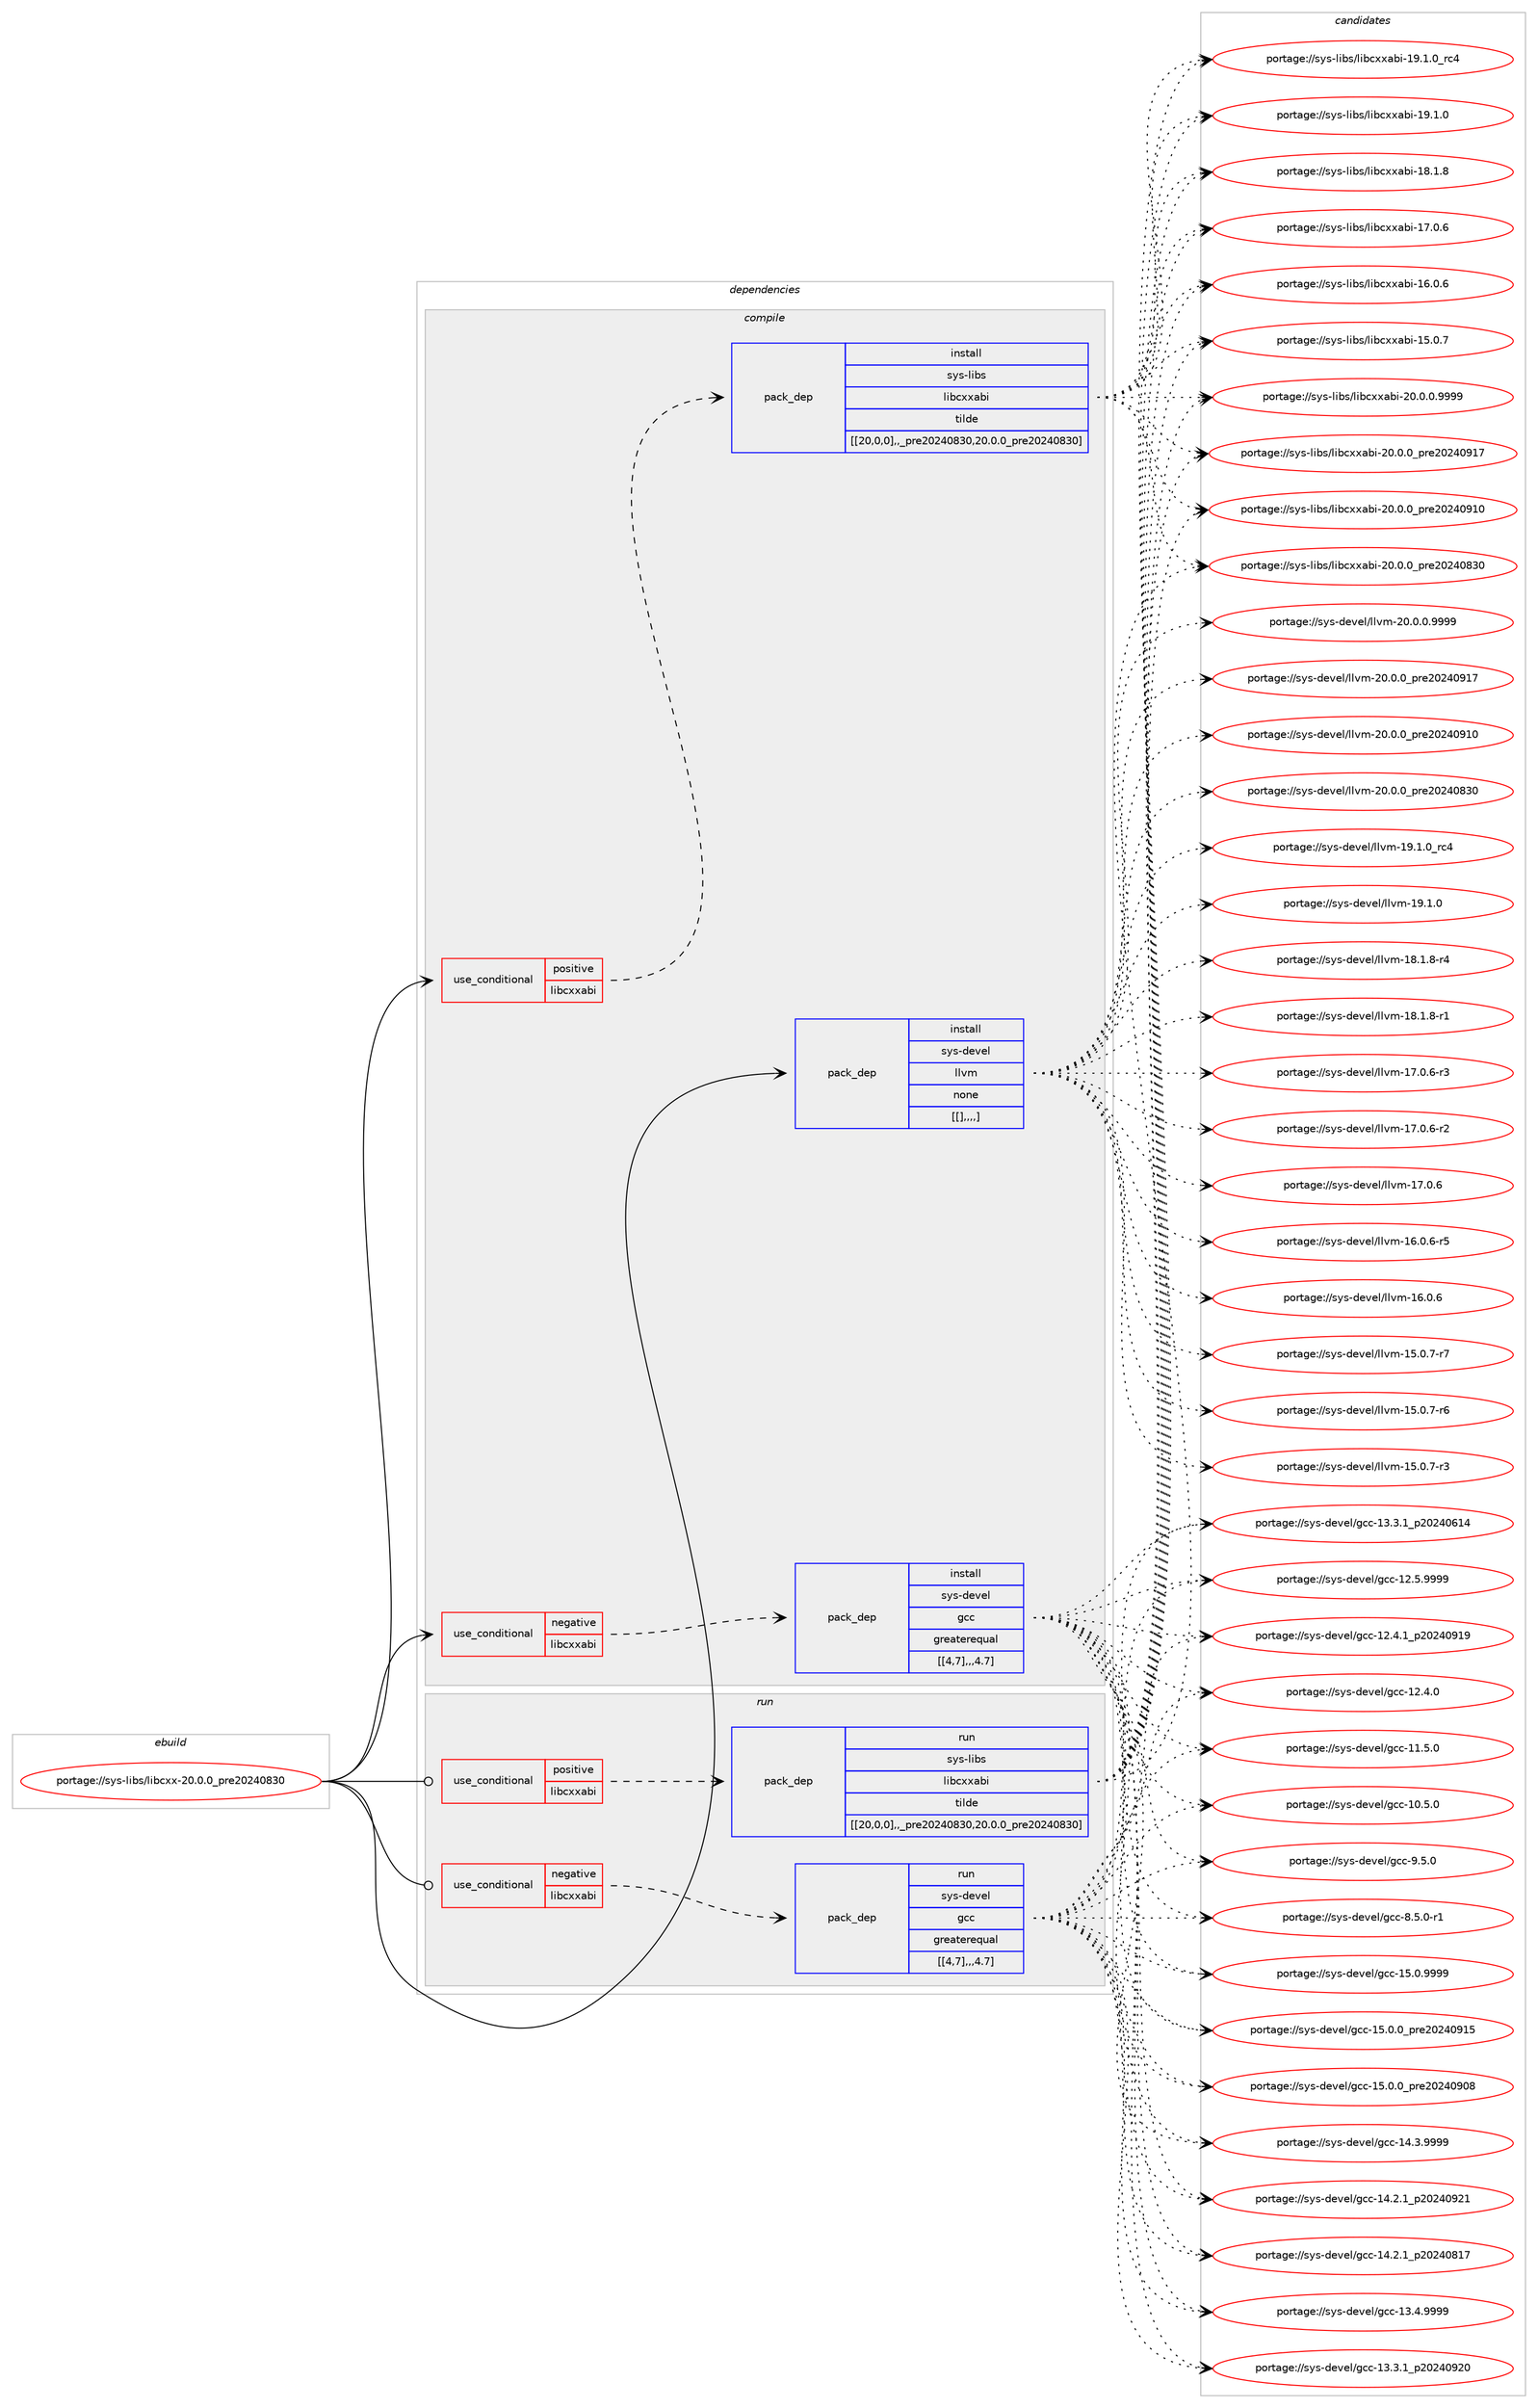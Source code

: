 digraph prolog {

# *************
# Graph options
# *************

newrank=true;
concentrate=true;
compound=true;
graph [rankdir=LR,fontname=Helvetica,fontsize=10,ranksep=1.5];#, ranksep=2.5, nodesep=0.2];
edge  [arrowhead=vee];
node  [fontname=Helvetica,fontsize=10];

# **********
# The ebuild
# **********

subgraph cluster_leftcol {
color=gray;
label=<<i>ebuild</i>>;
id [label="portage://sys-libs/libcxx-20.0.0_pre20240830", color=red, width=4, href="../sys-libs/libcxx-20.0.0_pre20240830.svg"];
}

# ****************
# The dependencies
# ****************

subgraph cluster_midcol {
color=gray;
label=<<i>dependencies</i>>;
subgraph cluster_compile {
fillcolor="#eeeeee";
style=filled;
label=<<i>compile</i>>;
subgraph cond122433 {
dependency453951 [label=<<TABLE BORDER="0" CELLBORDER="1" CELLSPACING="0" CELLPADDING="4"><TR><TD ROWSPAN="3" CELLPADDING="10">use_conditional</TD></TR><TR><TD>negative</TD></TR><TR><TD>libcxxabi</TD></TR></TABLE>>, shape=none, color=red];
subgraph pack328514 {
dependency453952 [label=<<TABLE BORDER="0" CELLBORDER="1" CELLSPACING="0" CELLPADDING="4" WIDTH="220"><TR><TD ROWSPAN="6" CELLPADDING="30">pack_dep</TD></TR><TR><TD WIDTH="110">install</TD></TR><TR><TD>sys-devel</TD></TR><TR><TD>gcc</TD></TR><TR><TD>greaterequal</TD></TR><TR><TD>[[4,7],,,4.7]</TD></TR></TABLE>>, shape=none, color=blue];
}
dependency453951:e -> dependency453952:w [weight=20,style="dashed",arrowhead="vee"];
}
id:e -> dependency453951:w [weight=20,style="solid",arrowhead="vee"];
subgraph cond122434 {
dependency453953 [label=<<TABLE BORDER="0" CELLBORDER="1" CELLSPACING="0" CELLPADDING="4"><TR><TD ROWSPAN="3" CELLPADDING="10">use_conditional</TD></TR><TR><TD>positive</TD></TR><TR><TD>libcxxabi</TD></TR></TABLE>>, shape=none, color=red];
subgraph pack328515 {
dependency453954 [label=<<TABLE BORDER="0" CELLBORDER="1" CELLSPACING="0" CELLPADDING="4" WIDTH="220"><TR><TD ROWSPAN="6" CELLPADDING="30">pack_dep</TD></TR><TR><TD WIDTH="110">install</TD></TR><TR><TD>sys-libs</TD></TR><TR><TD>libcxxabi</TD></TR><TR><TD>tilde</TD></TR><TR><TD>[[20,0,0],,_pre20240830,20.0.0_pre20240830]</TD></TR></TABLE>>, shape=none, color=blue];
}
dependency453953:e -> dependency453954:w [weight=20,style="dashed",arrowhead="vee"];
}
id:e -> dependency453953:w [weight=20,style="solid",arrowhead="vee"];
subgraph pack328516 {
dependency453955 [label=<<TABLE BORDER="0" CELLBORDER="1" CELLSPACING="0" CELLPADDING="4" WIDTH="220"><TR><TD ROWSPAN="6" CELLPADDING="30">pack_dep</TD></TR><TR><TD WIDTH="110">install</TD></TR><TR><TD>sys-devel</TD></TR><TR><TD>llvm</TD></TR><TR><TD>none</TD></TR><TR><TD>[[],,,,]</TD></TR></TABLE>>, shape=none, color=blue];
}
id:e -> dependency453955:w [weight=20,style="solid",arrowhead="vee"];
}
subgraph cluster_compileandrun {
fillcolor="#eeeeee";
style=filled;
label=<<i>compile and run</i>>;
}
subgraph cluster_run {
fillcolor="#eeeeee";
style=filled;
label=<<i>run</i>>;
subgraph cond122435 {
dependency453956 [label=<<TABLE BORDER="0" CELLBORDER="1" CELLSPACING="0" CELLPADDING="4"><TR><TD ROWSPAN="3" CELLPADDING="10">use_conditional</TD></TR><TR><TD>negative</TD></TR><TR><TD>libcxxabi</TD></TR></TABLE>>, shape=none, color=red];
subgraph pack328517 {
dependency453957 [label=<<TABLE BORDER="0" CELLBORDER="1" CELLSPACING="0" CELLPADDING="4" WIDTH="220"><TR><TD ROWSPAN="6" CELLPADDING="30">pack_dep</TD></TR><TR><TD WIDTH="110">run</TD></TR><TR><TD>sys-devel</TD></TR><TR><TD>gcc</TD></TR><TR><TD>greaterequal</TD></TR><TR><TD>[[4,7],,,4.7]</TD></TR></TABLE>>, shape=none, color=blue];
}
dependency453956:e -> dependency453957:w [weight=20,style="dashed",arrowhead="vee"];
}
id:e -> dependency453956:w [weight=20,style="solid",arrowhead="odot"];
subgraph cond122436 {
dependency453958 [label=<<TABLE BORDER="0" CELLBORDER="1" CELLSPACING="0" CELLPADDING="4"><TR><TD ROWSPAN="3" CELLPADDING="10">use_conditional</TD></TR><TR><TD>positive</TD></TR><TR><TD>libcxxabi</TD></TR></TABLE>>, shape=none, color=red];
subgraph pack328518 {
dependency453959 [label=<<TABLE BORDER="0" CELLBORDER="1" CELLSPACING="0" CELLPADDING="4" WIDTH="220"><TR><TD ROWSPAN="6" CELLPADDING="30">pack_dep</TD></TR><TR><TD WIDTH="110">run</TD></TR><TR><TD>sys-libs</TD></TR><TR><TD>libcxxabi</TD></TR><TR><TD>tilde</TD></TR><TR><TD>[[20,0,0],,_pre20240830,20.0.0_pre20240830]</TD></TR></TABLE>>, shape=none, color=blue];
}
dependency453958:e -> dependency453959:w [weight=20,style="dashed",arrowhead="vee"];
}
id:e -> dependency453958:w [weight=20,style="solid",arrowhead="odot"];
}
}

# **************
# The candidates
# **************

subgraph cluster_choices {
rank=same;
color=gray;
label=<<i>candidates</i>>;

subgraph choice328514 {
color=black;
nodesep=1;
choice1151211154510010111810110847103999945495346484657575757 [label="portage://sys-devel/gcc-15.0.9999", color=red, width=4,href="../sys-devel/gcc-15.0.9999.svg"];
choice1151211154510010111810110847103999945495346484648951121141015048505248574953 [label="portage://sys-devel/gcc-15.0.0_pre20240915", color=red, width=4,href="../sys-devel/gcc-15.0.0_pre20240915.svg"];
choice1151211154510010111810110847103999945495346484648951121141015048505248574856 [label="portage://sys-devel/gcc-15.0.0_pre20240908", color=red, width=4,href="../sys-devel/gcc-15.0.0_pre20240908.svg"];
choice1151211154510010111810110847103999945495246514657575757 [label="portage://sys-devel/gcc-14.3.9999", color=red, width=4,href="../sys-devel/gcc-14.3.9999.svg"];
choice1151211154510010111810110847103999945495246504649951125048505248575049 [label="portage://sys-devel/gcc-14.2.1_p20240921", color=red, width=4,href="../sys-devel/gcc-14.2.1_p20240921.svg"];
choice1151211154510010111810110847103999945495246504649951125048505248564955 [label="portage://sys-devel/gcc-14.2.1_p20240817", color=red, width=4,href="../sys-devel/gcc-14.2.1_p20240817.svg"];
choice1151211154510010111810110847103999945495146524657575757 [label="portage://sys-devel/gcc-13.4.9999", color=red, width=4,href="../sys-devel/gcc-13.4.9999.svg"];
choice1151211154510010111810110847103999945495146514649951125048505248575048 [label="portage://sys-devel/gcc-13.3.1_p20240920", color=red, width=4,href="../sys-devel/gcc-13.3.1_p20240920.svg"];
choice1151211154510010111810110847103999945495146514649951125048505248544952 [label="portage://sys-devel/gcc-13.3.1_p20240614", color=red, width=4,href="../sys-devel/gcc-13.3.1_p20240614.svg"];
choice1151211154510010111810110847103999945495046534657575757 [label="portage://sys-devel/gcc-12.5.9999", color=red, width=4,href="../sys-devel/gcc-12.5.9999.svg"];
choice1151211154510010111810110847103999945495046524649951125048505248574957 [label="portage://sys-devel/gcc-12.4.1_p20240919", color=red, width=4,href="../sys-devel/gcc-12.4.1_p20240919.svg"];
choice1151211154510010111810110847103999945495046524648 [label="portage://sys-devel/gcc-12.4.0", color=red, width=4,href="../sys-devel/gcc-12.4.0.svg"];
choice1151211154510010111810110847103999945494946534648 [label="portage://sys-devel/gcc-11.5.0", color=red, width=4,href="../sys-devel/gcc-11.5.0.svg"];
choice1151211154510010111810110847103999945494846534648 [label="portage://sys-devel/gcc-10.5.0", color=red, width=4,href="../sys-devel/gcc-10.5.0.svg"];
choice11512111545100101118101108471039999455746534648 [label="portage://sys-devel/gcc-9.5.0", color=red, width=4,href="../sys-devel/gcc-9.5.0.svg"];
choice115121115451001011181011084710399994556465346484511449 [label="portage://sys-devel/gcc-8.5.0-r1", color=red, width=4,href="../sys-devel/gcc-8.5.0-r1.svg"];
dependency453952:e -> choice1151211154510010111810110847103999945495346484657575757:w [style=dotted,weight="100"];
dependency453952:e -> choice1151211154510010111810110847103999945495346484648951121141015048505248574953:w [style=dotted,weight="100"];
dependency453952:e -> choice1151211154510010111810110847103999945495346484648951121141015048505248574856:w [style=dotted,weight="100"];
dependency453952:e -> choice1151211154510010111810110847103999945495246514657575757:w [style=dotted,weight="100"];
dependency453952:e -> choice1151211154510010111810110847103999945495246504649951125048505248575049:w [style=dotted,weight="100"];
dependency453952:e -> choice1151211154510010111810110847103999945495246504649951125048505248564955:w [style=dotted,weight="100"];
dependency453952:e -> choice1151211154510010111810110847103999945495146524657575757:w [style=dotted,weight="100"];
dependency453952:e -> choice1151211154510010111810110847103999945495146514649951125048505248575048:w [style=dotted,weight="100"];
dependency453952:e -> choice1151211154510010111810110847103999945495146514649951125048505248544952:w [style=dotted,weight="100"];
dependency453952:e -> choice1151211154510010111810110847103999945495046534657575757:w [style=dotted,weight="100"];
dependency453952:e -> choice1151211154510010111810110847103999945495046524649951125048505248574957:w [style=dotted,weight="100"];
dependency453952:e -> choice1151211154510010111810110847103999945495046524648:w [style=dotted,weight="100"];
dependency453952:e -> choice1151211154510010111810110847103999945494946534648:w [style=dotted,weight="100"];
dependency453952:e -> choice1151211154510010111810110847103999945494846534648:w [style=dotted,weight="100"];
dependency453952:e -> choice11512111545100101118101108471039999455746534648:w [style=dotted,weight="100"];
dependency453952:e -> choice115121115451001011181011084710399994556465346484511449:w [style=dotted,weight="100"];
}
subgraph choice328515 {
color=black;
nodesep=1;
choice11512111545108105981154710810598991201209798105455048464846484657575757 [label="portage://sys-libs/libcxxabi-20.0.0.9999", color=red, width=4,href="../sys-libs/libcxxabi-20.0.0.9999.svg"];
choice1151211154510810598115471081059899120120979810545504846484648951121141015048505248574955 [label="portage://sys-libs/libcxxabi-20.0.0_pre20240917", color=red, width=4,href="../sys-libs/libcxxabi-20.0.0_pre20240917.svg"];
choice1151211154510810598115471081059899120120979810545504846484648951121141015048505248574948 [label="portage://sys-libs/libcxxabi-20.0.0_pre20240910", color=red, width=4,href="../sys-libs/libcxxabi-20.0.0_pre20240910.svg"];
choice1151211154510810598115471081059899120120979810545504846484648951121141015048505248565148 [label="portage://sys-libs/libcxxabi-20.0.0_pre20240830", color=red, width=4,href="../sys-libs/libcxxabi-20.0.0_pre20240830.svg"];
choice1151211154510810598115471081059899120120979810545495746494648951149952 [label="portage://sys-libs/libcxxabi-19.1.0_rc4", color=red, width=4,href="../sys-libs/libcxxabi-19.1.0_rc4.svg"];
choice1151211154510810598115471081059899120120979810545495746494648 [label="portage://sys-libs/libcxxabi-19.1.0", color=red, width=4,href="../sys-libs/libcxxabi-19.1.0.svg"];
choice1151211154510810598115471081059899120120979810545495646494656 [label="portage://sys-libs/libcxxabi-18.1.8", color=red, width=4,href="../sys-libs/libcxxabi-18.1.8.svg"];
choice1151211154510810598115471081059899120120979810545495546484654 [label="portage://sys-libs/libcxxabi-17.0.6", color=red, width=4,href="../sys-libs/libcxxabi-17.0.6.svg"];
choice1151211154510810598115471081059899120120979810545495446484654 [label="portage://sys-libs/libcxxabi-16.0.6", color=red, width=4,href="../sys-libs/libcxxabi-16.0.6.svg"];
choice1151211154510810598115471081059899120120979810545495346484655 [label="portage://sys-libs/libcxxabi-15.0.7", color=red, width=4,href="../sys-libs/libcxxabi-15.0.7.svg"];
dependency453954:e -> choice11512111545108105981154710810598991201209798105455048464846484657575757:w [style=dotted,weight="100"];
dependency453954:e -> choice1151211154510810598115471081059899120120979810545504846484648951121141015048505248574955:w [style=dotted,weight="100"];
dependency453954:e -> choice1151211154510810598115471081059899120120979810545504846484648951121141015048505248574948:w [style=dotted,weight="100"];
dependency453954:e -> choice1151211154510810598115471081059899120120979810545504846484648951121141015048505248565148:w [style=dotted,weight="100"];
dependency453954:e -> choice1151211154510810598115471081059899120120979810545495746494648951149952:w [style=dotted,weight="100"];
dependency453954:e -> choice1151211154510810598115471081059899120120979810545495746494648:w [style=dotted,weight="100"];
dependency453954:e -> choice1151211154510810598115471081059899120120979810545495646494656:w [style=dotted,weight="100"];
dependency453954:e -> choice1151211154510810598115471081059899120120979810545495546484654:w [style=dotted,weight="100"];
dependency453954:e -> choice1151211154510810598115471081059899120120979810545495446484654:w [style=dotted,weight="100"];
dependency453954:e -> choice1151211154510810598115471081059899120120979810545495346484655:w [style=dotted,weight="100"];
}
subgraph choice328516 {
color=black;
nodesep=1;
choice1151211154510010111810110847108108118109455048464846484657575757 [label="portage://sys-devel/llvm-20.0.0.9999", color=red, width=4,href="../sys-devel/llvm-20.0.0.9999.svg"];
choice115121115451001011181011084710810811810945504846484648951121141015048505248574955 [label="portage://sys-devel/llvm-20.0.0_pre20240917", color=red, width=4,href="../sys-devel/llvm-20.0.0_pre20240917.svg"];
choice115121115451001011181011084710810811810945504846484648951121141015048505248574948 [label="portage://sys-devel/llvm-20.0.0_pre20240910", color=red, width=4,href="../sys-devel/llvm-20.0.0_pre20240910.svg"];
choice115121115451001011181011084710810811810945504846484648951121141015048505248565148 [label="portage://sys-devel/llvm-20.0.0_pre20240830", color=red, width=4,href="../sys-devel/llvm-20.0.0_pre20240830.svg"];
choice115121115451001011181011084710810811810945495746494648951149952 [label="portage://sys-devel/llvm-19.1.0_rc4", color=red, width=4,href="../sys-devel/llvm-19.1.0_rc4.svg"];
choice115121115451001011181011084710810811810945495746494648 [label="portage://sys-devel/llvm-19.1.0", color=red, width=4,href="../sys-devel/llvm-19.1.0.svg"];
choice1151211154510010111810110847108108118109454956464946564511452 [label="portage://sys-devel/llvm-18.1.8-r4", color=red, width=4,href="../sys-devel/llvm-18.1.8-r4.svg"];
choice1151211154510010111810110847108108118109454956464946564511449 [label="portage://sys-devel/llvm-18.1.8-r1", color=red, width=4,href="../sys-devel/llvm-18.1.8-r1.svg"];
choice1151211154510010111810110847108108118109454955464846544511451 [label="portage://sys-devel/llvm-17.0.6-r3", color=red, width=4,href="../sys-devel/llvm-17.0.6-r3.svg"];
choice1151211154510010111810110847108108118109454955464846544511450 [label="portage://sys-devel/llvm-17.0.6-r2", color=red, width=4,href="../sys-devel/llvm-17.0.6-r2.svg"];
choice115121115451001011181011084710810811810945495546484654 [label="portage://sys-devel/llvm-17.0.6", color=red, width=4,href="../sys-devel/llvm-17.0.6.svg"];
choice1151211154510010111810110847108108118109454954464846544511453 [label="portage://sys-devel/llvm-16.0.6-r5", color=red, width=4,href="../sys-devel/llvm-16.0.6-r5.svg"];
choice115121115451001011181011084710810811810945495446484654 [label="portage://sys-devel/llvm-16.0.6", color=red, width=4,href="../sys-devel/llvm-16.0.6.svg"];
choice1151211154510010111810110847108108118109454953464846554511455 [label="portage://sys-devel/llvm-15.0.7-r7", color=red, width=4,href="../sys-devel/llvm-15.0.7-r7.svg"];
choice1151211154510010111810110847108108118109454953464846554511454 [label="portage://sys-devel/llvm-15.0.7-r6", color=red, width=4,href="../sys-devel/llvm-15.0.7-r6.svg"];
choice1151211154510010111810110847108108118109454953464846554511451 [label="portage://sys-devel/llvm-15.0.7-r3", color=red, width=4,href="../sys-devel/llvm-15.0.7-r3.svg"];
dependency453955:e -> choice1151211154510010111810110847108108118109455048464846484657575757:w [style=dotted,weight="100"];
dependency453955:e -> choice115121115451001011181011084710810811810945504846484648951121141015048505248574955:w [style=dotted,weight="100"];
dependency453955:e -> choice115121115451001011181011084710810811810945504846484648951121141015048505248574948:w [style=dotted,weight="100"];
dependency453955:e -> choice115121115451001011181011084710810811810945504846484648951121141015048505248565148:w [style=dotted,weight="100"];
dependency453955:e -> choice115121115451001011181011084710810811810945495746494648951149952:w [style=dotted,weight="100"];
dependency453955:e -> choice115121115451001011181011084710810811810945495746494648:w [style=dotted,weight="100"];
dependency453955:e -> choice1151211154510010111810110847108108118109454956464946564511452:w [style=dotted,weight="100"];
dependency453955:e -> choice1151211154510010111810110847108108118109454956464946564511449:w [style=dotted,weight="100"];
dependency453955:e -> choice1151211154510010111810110847108108118109454955464846544511451:w [style=dotted,weight="100"];
dependency453955:e -> choice1151211154510010111810110847108108118109454955464846544511450:w [style=dotted,weight="100"];
dependency453955:e -> choice115121115451001011181011084710810811810945495546484654:w [style=dotted,weight="100"];
dependency453955:e -> choice1151211154510010111810110847108108118109454954464846544511453:w [style=dotted,weight="100"];
dependency453955:e -> choice115121115451001011181011084710810811810945495446484654:w [style=dotted,weight="100"];
dependency453955:e -> choice1151211154510010111810110847108108118109454953464846554511455:w [style=dotted,weight="100"];
dependency453955:e -> choice1151211154510010111810110847108108118109454953464846554511454:w [style=dotted,weight="100"];
dependency453955:e -> choice1151211154510010111810110847108108118109454953464846554511451:w [style=dotted,weight="100"];
}
subgraph choice328517 {
color=black;
nodesep=1;
choice1151211154510010111810110847103999945495346484657575757 [label="portage://sys-devel/gcc-15.0.9999", color=red, width=4,href="../sys-devel/gcc-15.0.9999.svg"];
choice1151211154510010111810110847103999945495346484648951121141015048505248574953 [label="portage://sys-devel/gcc-15.0.0_pre20240915", color=red, width=4,href="../sys-devel/gcc-15.0.0_pre20240915.svg"];
choice1151211154510010111810110847103999945495346484648951121141015048505248574856 [label="portage://sys-devel/gcc-15.0.0_pre20240908", color=red, width=4,href="../sys-devel/gcc-15.0.0_pre20240908.svg"];
choice1151211154510010111810110847103999945495246514657575757 [label="portage://sys-devel/gcc-14.3.9999", color=red, width=4,href="../sys-devel/gcc-14.3.9999.svg"];
choice1151211154510010111810110847103999945495246504649951125048505248575049 [label="portage://sys-devel/gcc-14.2.1_p20240921", color=red, width=4,href="../sys-devel/gcc-14.2.1_p20240921.svg"];
choice1151211154510010111810110847103999945495246504649951125048505248564955 [label="portage://sys-devel/gcc-14.2.1_p20240817", color=red, width=4,href="../sys-devel/gcc-14.2.1_p20240817.svg"];
choice1151211154510010111810110847103999945495146524657575757 [label="portage://sys-devel/gcc-13.4.9999", color=red, width=4,href="../sys-devel/gcc-13.4.9999.svg"];
choice1151211154510010111810110847103999945495146514649951125048505248575048 [label="portage://sys-devel/gcc-13.3.1_p20240920", color=red, width=4,href="../sys-devel/gcc-13.3.1_p20240920.svg"];
choice1151211154510010111810110847103999945495146514649951125048505248544952 [label="portage://sys-devel/gcc-13.3.1_p20240614", color=red, width=4,href="../sys-devel/gcc-13.3.1_p20240614.svg"];
choice1151211154510010111810110847103999945495046534657575757 [label="portage://sys-devel/gcc-12.5.9999", color=red, width=4,href="../sys-devel/gcc-12.5.9999.svg"];
choice1151211154510010111810110847103999945495046524649951125048505248574957 [label="portage://sys-devel/gcc-12.4.1_p20240919", color=red, width=4,href="../sys-devel/gcc-12.4.1_p20240919.svg"];
choice1151211154510010111810110847103999945495046524648 [label="portage://sys-devel/gcc-12.4.0", color=red, width=4,href="../sys-devel/gcc-12.4.0.svg"];
choice1151211154510010111810110847103999945494946534648 [label="portage://sys-devel/gcc-11.5.0", color=red, width=4,href="../sys-devel/gcc-11.5.0.svg"];
choice1151211154510010111810110847103999945494846534648 [label="portage://sys-devel/gcc-10.5.0", color=red, width=4,href="../sys-devel/gcc-10.5.0.svg"];
choice11512111545100101118101108471039999455746534648 [label="portage://sys-devel/gcc-9.5.0", color=red, width=4,href="../sys-devel/gcc-9.5.0.svg"];
choice115121115451001011181011084710399994556465346484511449 [label="portage://sys-devel/gcc-8.5.0-r1", color=red, width=4,href="../sys-devel/gcc-8.5.0-r1.svg"];
dependency453957:e -> choice1151211154510010111810110847103999945495346484657575757:w [style=dotted,weight="100"];
dependency453957:e -> choice1151211154510010111810110847103999945495346484648951121141015048505248574953:w [style=dotted,weight="100"];
dependency453957:e -> choice1151211154510010111810110847103999945495346484648951121141015048505248574856:w [style=dotted,weight="100"];
dependency453957:e -> choice1151211154510010111810110847103999945495246514657575757:w [style=dotted,weight="100"];
dependency453957:e -> choice1151211154510010111810110847103999945495246504649951125048505248575049:w [style=dotted,weight="100"];
dependency453957:e -> choice1151211154510010111810110847103999945495246504649951125048505248564955:w [style=dotted,weight="100"];
dependency453957:e -> choice1151211154510010111810110847103999945495146524657575757:w [style=dotted,weight="100"];
dependency453957:e -> choice1151211154510010111810110847103999945495146514649951125048505248575048:w [style=dotted,weight="100"];
dependency453957:e -> choice1151211154510010111810110847103999945495146514649951125048505248544952:w [style=dotted,weight="100"];
dependency453957:e -> choice1151211154510010111810110847103999945495046534657575757:w [style=dotted,weight="100"];
dependency453957:e -> choice1151211154510010111810110847103999945495046524649951125048505248574957:w [style=dotted,weight="100"];
dependency453957:e -> choice1151211154510010111810110847103999945495046524648:w [style=dotted,weight="100"];
dependency453957:e -> choice1151211154510010111810110847103999945494946534648:w [style=dotted,weight="100"];
dependency453957:e -> choice1151211154510010111810110847103999945494846534648:w [style=dotted,weight="100"];
dependency453957:e -> choice11512111545100101118101108471039999455746534648:w [style=dotted,weight="100"];
dependency453957:e -> choice115121115451001011181011084710399994556465346484511449:w [style=dotted,weight="100"];
}
subgraph choice328518 {
color=black;
nodesep=1;
choice11512111545108105981154710810598991201209798105455048464846484657575757 [label="portage://sys-libs/libcxxabi-20.0.0.9999", color=red, width=4,href="../sys-libs/libcxxabi-20.0.0.9999.svg"];
choice1151211154510810598115471081059899120120979810545504846484648951121141015048505248574955 [label="portage://sys-libs/libcxxabi-20.0.0_pre20240917", color=red, width=4,href="../sys-libs/libcxxabi-20.0.0_pre20240917.svg"];
choice1151211154510810598115471081059899120120979810545504846484648951121141015048505248574948 [label="portage://sys-libs/libcxxabi-20.0.0_pre20240910", color=red, width=4,href="../sys-libs/libcxxabi-20.0.0_pre20240910.svg"];
choice1151211154510810598115471081059899120120979810545504846484648951121141015048505248565148 [label="portage://sys-libs/libcxxabi-20.0.0_pre20240830", color=red, width=4,href="../sys-libs/libcxxabi-20.0.0_pre20240830.svg"];
choice1151211154510810598115471081059899120120979810545495746494648951149952 [label="portage://sys-libs/libcxxabi-19.1.0_rc4", color=red, width=4,href="../sys-libs/libcxxabi-19.1.0_rc4.svg"];
choice1151211154510810598115471081059899120120979810545495746494648 [label="portage://sys-libs/libcxxabi-19.1.0", color=red, width=4,href="../sys-libs/libcxxabi-19.1.0.svg"];
choice1151211154510810598115471081059899120120979810545495646494656 [label="portage://sys-libs/libcxxabi-18.1.8", color=red, width=4,href="../sys-libs/libcxxabi-18.1.8.svg"];
choice1151211154510810598115471081059899120120979810545495546484654 [label="portage://sys-libs/libcxxabi-17.0.6", color=red, width=4,href="../sys-libs/libcxxabi-17.0.6.svg"];
choice1151211154510810598115471081059899120120979810545495446484654 [label="portage://sys-libs/libcxxabi-16.0.6", color=red, width=4,href="../sys-libs/libcxxabi-16.0.6.svg"];
choice1151211154510810598115471081059899120120979810545495346484655 [label="portage://sys-libs/libcxxabi-15.0.7", color=red, width=4,href="../sys-libs/libcxxabi-15.0.7.svg"];
dependency453959:e -> choice11512111545108105981154710810598991201209798105455048464846484657575757:w [style=dotted,weight="100"];
dependency453959:e -> choice1151211154510810598115471081059899120120979810545504846484648951121141015048505248574955:w [style=dotted,weight="100"];
dependency453959:e -> choice1151211154510810598115471081059899120120979810545504846484648951121141015048505248574948:w [style=dotted,weight="100"];
dependency453959:e -> choice1151211154510810598115471081059899120120979810545504846484648951121141015048505248565148:w [style=dotted,weight="100"];
dependency453959:e -> choice1151211154510810598115471081059899120120979810545495746494648951149952:w [style=dotted,weight="100"];
dependency453959:e -> choice1151211154510810598115471081059899120120979810545495746494648:w [style=dotted,weight="100"];
dependency453959:e -> choice1151211154510810598115471081059899120120979810545495646494656:w [style=dotted,weight="100"];
dependency453959:e -> choice1151211154510810598115471081059899120120979810545495546484654:w [style=dotted,weight="100"];
dependency453959:e -> choice1151211154510810598115471081059899120120979810545495446484654:w [style=dotted,weight="100"];
dependency453959:e -> choice1151211154510810598115471081059899120120979810545495346484655:w [style=dotted,weight="100"];
}
}

}
